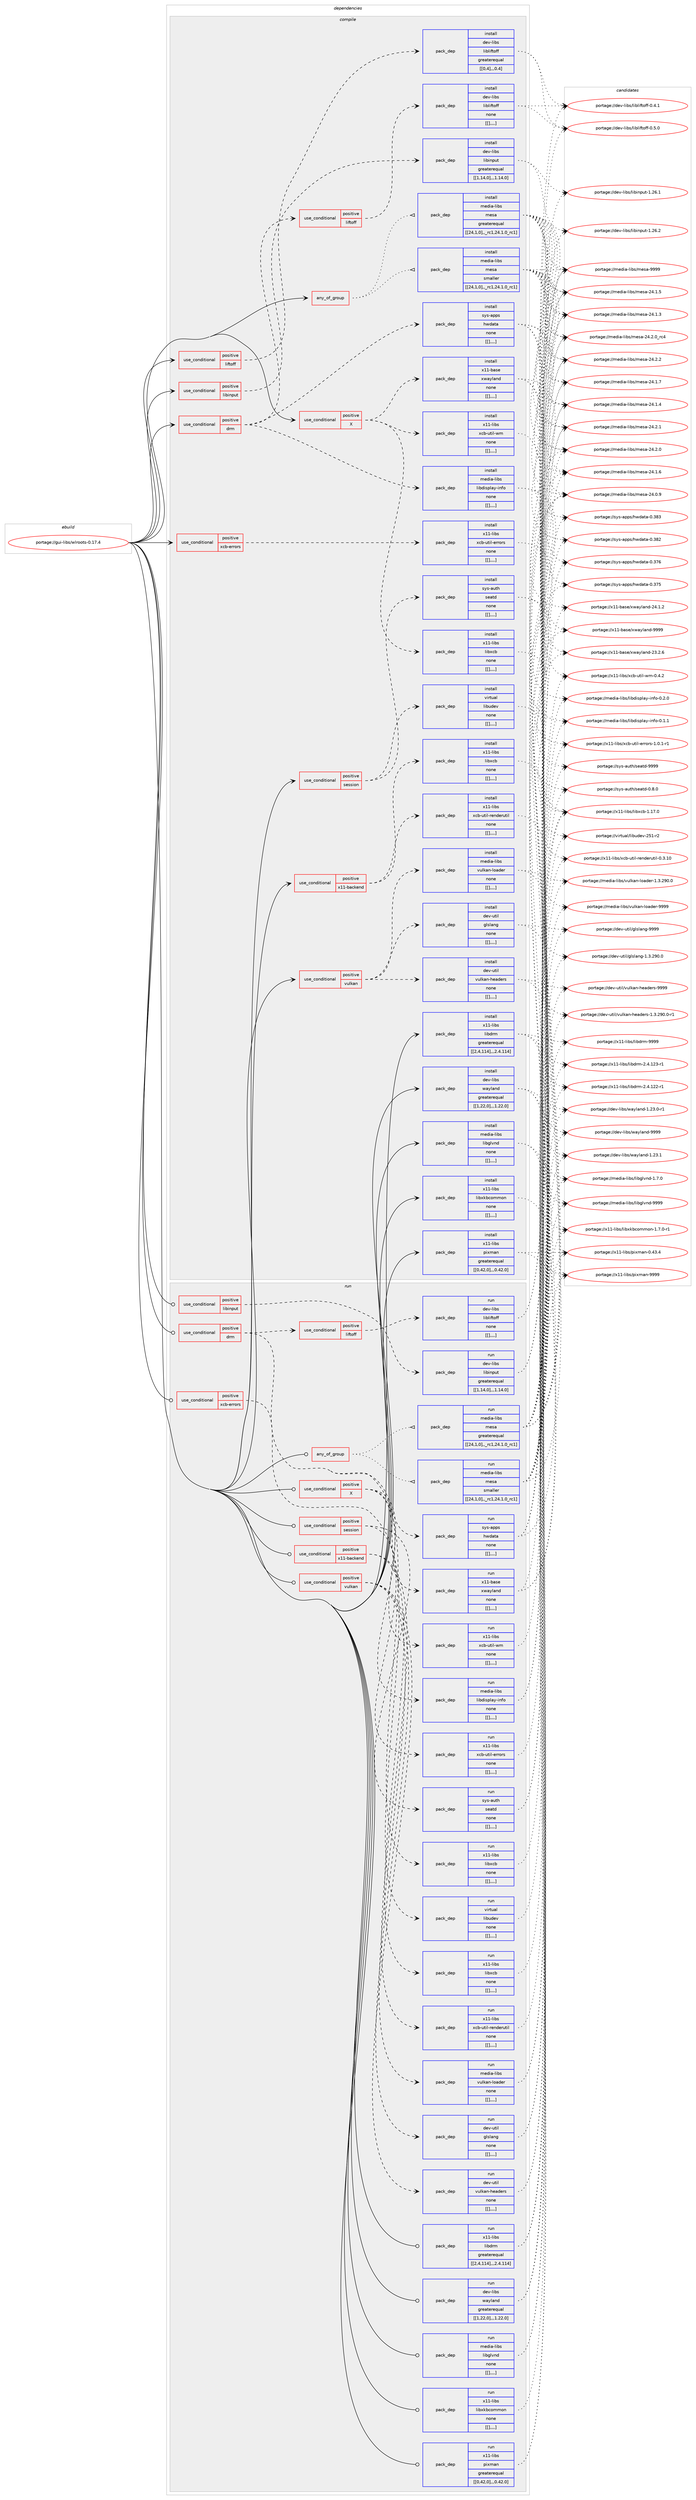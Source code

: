 digraph prolog {

# *************
# Graph options
# *************

newrank=true;
concentrate=true;
compound=true;
graph [rankdir=LR,fontname=Helvetica,fontsize=10,ranksep=1.5];#, ranksep=2.5, nodesep=0.2];
edge  [arrowhead=vee];
node  [fontname=Helvetica,fontsize=10];

# **********
# The ebuild
# **********

subgraph cluster_leftcol {
color=gray;
label=<<i>ebuild</i>>;
id [label="portage://gui-libs/wlroots-0.17.4", color=red, width=4, href="../gui-libs/wlroots-0.17.4.svg"];
}

# ****************
# The dependencies
# ****************

subgraph cluster_midcol {
color=gray;
label=<<i>dependencies</i>>;
subgraph cluster_compile {
fillcolor="#eeeeee";
style=filled;
label=<<i>compile</i>>;
subgraph any1397 {
dependency249172 [label=<<TABLE BORDER="0" CELLBORDER="1" CELLSPACING="0" CELLPADDING="4"><TR><TD CELLPADDING="10">any_of_group</TD></TR></TABLE>>, shape=none, color=red];subgraph pack179004 {
dependency249173 [label=<<TABLE BORDER="0" CELLBORDER="1" CELLSPACING="0" CELLPADDING="4" WIDTH="220"><TR><TD ROWSPAN="6" CELLPADDING="30">pack_dep</TD></TR><TR><TD WIDTH="110">install</TD></TR><TR><TD>media-libs</TD></TR><TR><TD>mesa</TD></TR><TR><TD>greaterequal</TD></TR><TR><TD>[[24,1,0],,_rc1,24.1.0_rc1]</TD></TR></TABLE>>, shape=none, color=blue];
}
dependency249172:e -> dependency249173:w [weight=20,style="dotted",arrowhead="oinv"];
subgraph pack179005 {
dependency249174 [label=<<TABLE BORDER="0" CELLBORDER="1" CELLSPACING="0" CELLPADDING="4" WIDTH="220"><TR><TD ROWSPAN="6" CELLPADDING="30">pack_dep</TD></TR><TR><TD WIDTH="110">install</TD></TR><TR><TD>media-libs</TD></TR><TR><TD>mesa</TD></TR><TR><TD>smaller</TD></TR><TR><TD>[[24,1,0],,_rc1,24.1.0_rc1]</TD></TR></TABLE>>, shape=none, color=blue];
}
dependency249172:e -> dependency249174:w [weight=20,style="dotted",arrowhead="oinv"];
}
id:e -> dependency249172:w [weight=20,style="solid",arrowhead="vee"];
subgraph cond68611 {
dependency249175 [label=<<TABLE BORDER="0" CELLBORDER="1" CELLSPACING="0" CELLPADDING="4"><TR><TD ROWSPAN="3" CELLPADDING="10">use_conditional</TD></TR><TR><TD>positive</TD></TR><TR><TD>X</TD></TR></TABLE>>, shape=none, color=red];
subgraph pack179006 {
dependency249176 [label=<<TABLE BORDER="0" CELLBORDER="1" CELLSPACING="0" CELLPADDING="4" WIDTH="220"><TR><TD ROWSPAN="6" CELLPADDING="30">pack_dep</TD></TR><TR><TD WIDTH="110">install</TD></TR><TR><TD>x11-libs</TD></TR><TR><TD>libxcb</TD></TR><TR><TD>none</TD></TR><TR><TD>[[],,,,]</TD></TR></TABLE>>, shape=none, color=blue];
}
dependency249175:e -> dependency249176:w [weight=20,style="dashed",arrowhead="vee"];
subgraph pack179007 {
dependency249177 [label=<<TABLE BORDER="0" CELLBORDER="1" CELLSPACING="0" CELLPADDING="4" WIDTH="220"><TR><TD ROWSPAN="6" CELLPADDING="30">pack_dep</TD></TR><TR><TD WIDTH="110">install</TD></TR><TR><TD>x11-libs</TD></TR><TR><TD>xcb-util-wm</TD></TR><TR><TD>none</TD></TR><TR><TD>[[],,,,]</TD></TR></TABLE>>, shape=none, color=blue];
}
dependency249175:e -> dependency249177:w [weight=20,style="dashed",arrowhead="vee"];
subgraph pack179008 {
dependency249178 [label=<<TABLE BORDER="0" CELLBORDER="1" CELLSPACING="0" CELLPADDING="4" WIDTH="220"><TR><TD ROWSPAN="6" CELLPADDING="30">pack_dep</TD></TR><TR><TD WIDTH="110">install</TD></TR><TR><TD>x11-base</TD></TR><TR><TD>xwayland</TD></TR><TR><TD>none</TD></TR><TR><TD>[[],,,,]</TD></TR></TABLE>>, shape=none, color=blue];
}
dependency249175:e -> dependency249178:w [weight=20,style="dashed",arrowhead="vee"];
}
id:e -> dependency249175:w [weight=20,style="solid",arrowhead="vee"];
subgraph cond68612 {
dependency249179 [label=<<TABLE BORDER="0" CELLBORDER="1" CELLSPACING="0" CELLPADDING="4"><TR><TD ROWSPAN="3" CELLPADDING="10">use_conditional</TD></TR><TR><TD>positive</TD></TR><TR><TD>drm</TD></TR></TABLE>>, shape=none, color=red];
subgraph pack179009 {
dependency249180 [label=<<TABLE BORDER="0" CELLBORDER="1" CELLSPACING="0" CELLPADDING="4" WIDTH="220"><TR><TD ROWSPAN="6" CELLPADDING="30">pack_dep</TD></TR><TR><TD WIDTH="110">install</TD></TR><TR><TD>media-libs</TD></TR><TR><TD>libdisplay-info</TD></TR><TR><TD>none</TD></TR><TR><TD>[[],,,,]</TD></TR></TABLE>>, shape=none, color=blue];
}
dependency249179:e -> dependency249180:w [weight=20,style="dashed",arrowhead="vee"];
subgraph pack179010 {
dependency249181 [label=<<TABLE BORDER="0" CELLBORDER="1" CELLSPACING="0" CELLPADDING="4" WIDTH="220"><TR><TD ROWSPAN="6" CELLPADDING="30">pack_dep</TD></TR><TR><TD WIDTH="110">install</TD></TR><TR><TD>sys-apps</TD></TR><TR><TD>hwdata</TD></TR><TR><TD>none</TD></TR><TR><TD>[[],,,,]</TD></TR></TABLE>>, shape=none, color=blue];
}
dependency249179:e -> dependency249181:w [weight=20,style="dashed",arrowhead="vee"];
subgraph cond68613 {
dependency249182 [label=<<TABLE BORDER="0" CELLBORDER="1" CELLSPACING="0" CELLPADDING="4"><TR><TD ROWSPAN="3" CELLPADDING="10">use_conditional</TD></TR><TR><TD>positive</TD></TR><TR><TD>liftoff</TD></TR></TABLE>>, shape=none, color=red];
subgraph pack179011 {
dependency249183 [label=<<TABLE BORDER="0" CELLBORDER="1" CELLSPACING="0" CELLPADDING="4" WIDTH="220"><TR><TD ROWSPAN="6" CELLPADDING="30">pack_dep</TD></TR><TR><TD WIDTH="110">install</TD></TR><TR><TD>dev-libs</TD></TR><TR><TD>libliftoff</TD></TR><TR><TD>none</TD></TR><TR><TD>[[],,,,]</TD></TR></TABLE>>, shape=none, color=blue];
}
dependency249182:e -> dependency249183:w [weight=20,style="dashed",arrowhead="vee"];
}
dependency249179:e -> dependency249182:w [weight=20,style="dashed",arrowhead="vee"];
}
id:e -> dependency249179:w [weight=20,style="solid",arrowhead="vee"];
subgraph cond68614 {
dependency249184 [label=<<TABLE BORDER="0" CELLBORDER="1" CELLSPACING="0" CELLPADDING="4"><TR><TD ROWSPAN="3" CELLPADDING="10">use_conditional</TD></TR><TR><TD>positive</TD></TR><TR><TD>libinput</TD></TR></TABLE>>, shape=none, color=red];
subgraph pack179012 {
dependency249185 [label=<<TABLE BORDER="0" CELLBORDER="1" CELLSPACING="0" CELLPADDING="4" WIDTH="220"><TR><TD ROWSPAN="6" CELLPADDING="30">pack_dep</TD></TR><TR><TD WIDTH="110">install</TD></TR><TR><TD>dev-libs</TD></TR><TR><TD>libinput</TD></TR><TR><TD>greaterequal</TD></TR><TR><TD>[[1,14,0],,,1.14.0]</TD></TR></TABLE>>, shape=none, color=blue];
}
dependency249184:e -> dependency249185:w [weight=20,style="dashed",arrowhead="vee"];
}
id:e -> dependency249184:w [weight=20,style="solid",arrowhead="vee"];
subgraph cond68615 {
dependency249186 [label=<<TABLE BORDER="0" CELLBORDER="1" CELLSPACING="0" CELLPADDING="4"><TR><TD ROWSPAN="3" CELLPADDING="10">use_conditional</TD></TR><TR><TD>positive</TD></TR><TR><TD>liftoff</TD></TR></TABLE>>, shape=none, color=red];
subgraph pack179013 {
dependency249187 [label=<<TABLE BORDER="0" CELLBORDER="1" CELLSPACING="0" CELLPADDING="4" WIDTH="220"><TR><TD ROWSPAN="6" CELLPADDING="30">pack_dep</TD></TR><TR><TD WIDTH="110">install</TD></TR><TR><TD>dev-libs</TD></TR><TR><TD>libliftoff</TD></TR><TR><TD>greaterequal</TD></TR><TR><TD>[[0,4],,,0.4]</TD></TR></TABLE>>, shape=none, color=blue];
}
dependency249186:e -> dependency249187:w [weight=20,style="dashed",arrowhead="vee"];
}
id:e -> dependency249186:w [weight=20,style="solid",arrowhead="vee"];
subgraph cond68616 {
dependency249188 [label=<<TABLE BORDER="0" CELLBORDER="1" CELLSPACING="0" CELLPADDING="4"><TR><TD ROWSPAN="3" CELLPADDING="10">use_conditional</TD></TR><TR><TD>positive</TD></TR><TR><TD>session</TD></TR></TABLE>>, shape=none, color=red];
subgraph pack179014 {
dependency249189 [label=<<TABLE BORDER="0" CELLBORDER="1" CELLSPACING="0" CELLPADDING="4" WIDTH="220"><TR><TD ROWSPAN="6" CELLPADDING="30">pack_dep</TD></TR><TR><TD WIDTH="110">install</TD></TR><TR><TD>sys-auth</TD></TR><TR><TD>seatd</TD></TR><TR><TD>none</TD></TR><TR><TD>[[],,,,]</TD></TR></TABLE>>, shape=none, color=blue];
}
dependency249188:e -> dependency249189:w [weight=20,style="dashed",arrowhead="vee"];
subgraph pack179015 {
dependency249190 [label=<<TABLE BORDER="0" CELLBORDER="1" CELLSPACING="0" CELLPADDING="4" WIDTH="220"><TR><TD ROWSPAN="6" CELLPADDING="30">pack_dep</TD></TR><TR><TD WIDTH="110">install</TD></TR><TR><TD>virtual</TD></TR><TR><TD>libudev</TD></TR><TR><TD>none</TD></TR><TR><TD>[[],,,,]</TD></TR></TABLE>>, shape=none, color=blue];
}
dependency249188:e -> dependency249190:w [weight=20,style="dashed",arrowhead="vee"];
}
id:e -> dependency249188:w [weight=20,style="solid",arrowhead="vee"];
subgraph cond68617 {
dependency249191 [label=<<TABLE BORDER="0" CELLBORDER="1" CELLSPACING="0" CELLPADDING="4"><TR><TD ROWSPAN="3" CELLPADDING="10">use_conditional</TD></TR><TR><TD>positive</TD></TR><TR><TD>vulkan</TD></TR></TABLE>>, shape=none, color=red];
subgraph pack179016 {
dependency249192 [label=<<TABLE BORDER="0" CELLBORDER="1" CELLSPACING="0" CELLPADDING="4" WIDTH="220"><TR><TD ROWSPAN="6" CELLPADDING="30">pack_dep</TD></TR><TR><TD WIDTH="110">install</TD></TR><TR><TD>dev-util</TD></TR><TR><TD>glslang</TD></TR><TR><TD>none</TD></TR><TR><TD>[[],,,,]</TD></TR></TABLE>>, shape=none, color=blue];
}
dependency249191:e -> dependency249192:w [weight=20,style="dashed",arrowhead="vee"];
subgraph pack179017 {
dependency249193 [label=<<TABLE BORDER="0" CELLBORDER="1" CELLSPACING="0" CELLPADDING="4" WIDTH="220"><TR><TD ROWSPAN="6" CELLPADDING="30">pack_dep</TD></TR><TR><TD WIDTH="110">install</TD></TR><TR><TD>dev-util</TD></TR><TR><TD>vulkan-headers</TD></TR><TR><TD>none</TD></TR><TR><TD>[[],,,,]</TD></TR></TABLE>>, shape=none, color=blue];
}
dependency249191:e -> dependency249193:w [weight=20,style="dashed",arrowhead="vee"];
subgraph pack179018 {
dependency249194 [label=<<TABLE BORDER="0" CELLBORDER="1" CELLSPACING="0" CELLPADDING="4" WIDTH="220"><TR><TD ROWSPAN="6" CELLPADDING="30">pack_dep</TD></TR><TR><TD WIDTH="110">install</TD></TR><TR><TD>media-libs</TD></TR><TR><TD>vulkan-loader</TD></TR><TR><TD>none</TD></TR><TR><TD>[[],,,,]</TD></TR></TABLE>>, shape=none, color=blue];
}
dependency249191:e -> dependency249194:w [weight=20,style="dashed",arrowhead="vee"];
}
id:e -> dependency249191:w [weight=20,style="solid",arrowhead="vee"];
subgraph cond68618 {
dependency249195 [label=<<TABLE BORDER="0" CELLBORDER="1" CELLSPACING="0" CELLPADDING="4"><TR><TD ROWSPAN="3" CELLPADDING="10">use_conditional</TD></TR><TR><TD>positive</TD></TR><TR><TD>x11-backend</TD></TR></TABLE>>, shape=none, color=red];
subgraph pack179019 {
dependency249196 [label=<<TABLE BORDER="0" CELLBORDER="1" CELLSPACING="0" CELLPADDING="4" WIDTH="220"><TR><TD ROWSPAN="6" CELLPADDING="30">pack_dep</TD></TR><TR><TD WIDTH="110">install</TD></TR><TR><TD>x11-libs</TD></TR><TR><TD>libxcb</TD></TR><TR><TD>none</TD></TR><TR><TD>[[],,,,]</TD></TR></TABLE>>, shape=none, color=blue];
}
dependency249195:e -> dependency249196:w [weight=20,style="dashed",arrowhead="vee"];
subgraph pack179020 {
dependency249197 [label=<<TABLE BORDER="0" CELLBORDER="1" CELLSPACING="0" CELLPADDING="4" WIDTH="220"><TR><TD ROWSPAN="6" CELLPADDING="30">pack_dep</TD></TR><TR><TD WIDTH="110">install</TD></TR><TR><TD>x11-libs</TD></TR><TR><TD>xcb-util-renderutil</TD></TR><TR><TD>none</TD></TR><TR><TD>[[],,,,]</TD></TR></TABLE>>, shape=none, color=blue];
}
dependency249195:e -> dependency249197:w [weight=20,style="dashed",arrowhead="vee"];
}
id:e -> dependency249195:w [weight=20,style="solid",arrowhead="vee"];
subgraph cond68619 {
dependency249198 [label=<<TABLE BORDER="0" CELLBORDER="1" CELLSPACING="0" CELLPADDING="4"><TR><TD ROWSPAN="3" CELLPADDING="10">use_conditional</TD></TR><TR><TD>positive</TD></TR><TR><TD>xcb-errors</TD></TR></TABLE>>, shape=none, color=red];
subgraph pack179021 {
dependency249199 [label=<<TABLE BORDER="0" CELLBORDER="1" CELLSPACING="0" CELLPADDING="4" WIDTH="220"><TR><TD ROWSPAN="6" CELLPADDING="30">pack_dep</TD></TR><TR><TD WIDTH="110">install</TD></TR><TR><TD>x11-libs</TD></TR><TR><TD>xcb-util-errors</TD></TR><TR><TD>none</TD></TR><TR><TD>[[],,,,]</TD></TR></TABLE>>, shape=none, color=blue];
}
dependency249198:e -> dependency249199:w [weight=20,style="dashed",arrowhead="vee"];
}
id:e -> dependency249198:w [weight=20,style="solid",arrowhead="vee"];
subgraph pack179022 {
dependency249200 [label=<<TABLE BORDER="0" CELLBORDER="1" CELLSPACING="0" CELLPADDING="4" WIDTH="220"><TR><TD ROWSPAN="6" CELLPADDING="30">pack_dep</TD></TR><TR><TD WIDTH="110">install</TD></TR><TR><TD>dev-libs</TD></TR><TR><TD>wayland</TD></TR><TR><TD>greaterequal</TD></TR><TR><TD>[[1,22,0],,,1.22.0]</TD></TR></TABLE>>, shape=none, color=blue];
}
id:e -> dependency249200:w [weight=20,style="solid",arrowhead="vee"];
subgraph pack179023 {
dependency249201 [label=<<TABLE BORDER="0" CELLBORDER="1" CELLSPACING="0" CELLPADDING="4" WIDTH="220"><TR><TD ROWSPAN="6" CELLPADDING="30">pack_dep</TD></TR><TR><TD WIDTH="110">install</TD></TR><TR><TD>media-libs</TD></TR><TR><TD>libglvnd</TD></TR><TR><TD>none</TD></TR><TR><TD>[[],,,,]</TD></TR></TABLE>>, shape=none, color=blue];
}
id:e -> dependency249201:w [weight=20,style="solid",arrowhead="vee"];
subgraph pack179024 {
dependency249202 [label=<<TABLE BORDER="0" CELLBORDER="1" CELLSPACING="0" CELLPADDING="4" WIDTH="220"><TR><TD ROWSPAN="6" CELLPADDING="30">pack_dep</TD></TR><TR><TD WIDTH="110">install</TD></TR><TR><TD>x11-libs</TD></TR><TR><TD>libdrm</TD></TR><TR><TD>greaterequal</TD></TR><TR><TD>[[2,4,114],,,2.4.114]</TD></TR></TABLE>>, shape=none, color=blue];
}
id:e -> dependency249202:w [weight=20,style="solid",arrowhead="vee"];
subgraph pack179025 {
dependency249203 [label=<<TABLE BORDER="0" CELLBORDER="1" CELLSPACING="0" CELLPADDING="4" WIDTH="220"><TR><TD ROWSPAN="6" CELLPADDING="30">pack_dep</TD></TR><TR><TD WIDTH="110">install</TD></TR><TR><TD>x11-libs</TD></TR><TR><TD>libxkbcommon</TD></TR><TR><TD>none</TD></TR><TR><TD>[[],,,,]</TD></TR></TABLE>>, shape=none, color=blue];
}
id:e -> dependency249203:w [weight=20,style="solid",arrowhead="vee"];
subgraph pack179026 {
dependency249204 [label=<<TABLE BORDER="0" CELLBORDER="1" CELLSPACING="0" CELLPADDING="4" WIDTH="220"><TR><TD ROWSPAN="6" CELLPADDING="30">pack_dep</TD></TR><TR><TD WIDTH="110">install</TD></TR><TR><TD>x11-libs</TD></TR><TR><TD>pixman</TD></TR><TR><TD>greaterequal</TD></TR><TR><TD>[[0,42,0],,,0.42.0]</TD></TR></TABLE>>, shape=none, color=blue];
}
id:e -> dependency249204:w [weight=20,style="solid",arrowhead="vee"];
}
subgraph cluster_compileandrun {
fillcolor="#eeeeee";
style=filled;
label=<<i>compile and run</i>>;
}
subgraph cluster_run {
fillcolor="#eeeeee";
style=filled;
label=<<i>run</i>>;
subgraph any1398 {
dependency249205 [label=<<TABLE BORDER="0" CELLBORDER="1" CELLSPACING="0" CELLPADDING="4"><TR><TD CELLPADDING="10">any_of_group</TD></TR></TABLE>>, shape=none, color=red];subgraph pack179027 {
dependency249206 [label=<<TABLE BORDER="0" CELLBORDER="1" CELLSPACING="0" CELLPADDING="4" WIDTH="220"><TR><TD ROWSPAN="6" CELLPADDING="30">pack_dep</TD></TR><TR><TD WIDTH="110">run</TD></TR><TR><TD>media-libs</TD></TR><TR><TD>mesa</TD></TR><TR><TD>greaterequal</TD></TR><TR><TD>[[24,1,0],,_rc1,24.1.0_rc1]</TD></TR></TABLE>>, shape=none, color=blue];
}
dependency249205:e -> dependency249206:w [weight=20,style="dotted",arrowhead="oinv"];
subgraph pack179028 {
dependency249207 [label=<<TABLE BORDER="0" CELLBORDER="1" CELLSPACING="0" CELLPADDING="4" WIDTH="220"><TR><TD ROWSPAN="6" CELLPADDING="30">pack_dep</TD></TR><TR><TD WIDTH="110">run</TD></TR><TR><TD>media-libs</TD></TR><TR><TD>mesa</TD></TR><TR><TD>smaller</TD></TR><TR><TD>[[24,1,0],,_rc1,24.1.0_rc1]</TD></TR></TABLE>>, shape=none, color=blue];
}
dependency249205:e -> dependency249207:w [weight=20,style="dotted",arrowhead="oinv"];
}
id:e -> dependency249205:w [weight=20,style="solid",arrowhead="odot"];
subgraph cond68620 {
dependency249208 [label=<<TABLE BORDER="0" CELLBORDER="1" CELLSPACING="0" CELLPADDING="4"><TR><TD ROWSPAN="3" CELLPADDING="10">use_conditional</TD></TR><TR><TD>positive</TD></TR><TR><TD>X</TD></TR></TABLE>>, shape=none, color=red];
subgraph pack179029 {
dependency249209 [label=<<TABLE BORDER="0" CELLBORDER="1" CELLSPACING="0" CELLPADDING="4" WIDTH="220"><TR><TD ROWSPAN="6" CELLPADDING="30">pack_dep</TD></TR><TR><TD WIDTH="110">run</TD></TR><TR><TD>x11-libs</TD></TR><TR><TD>libxcb</TD></TR><TR><TD>none</TD></TR><TR><TD>[[],,,,]</TD></TR></TABLE>>, shape=none, color=blue];
}
dependency249208:e -> dependency249209:w [weight=20,style="dashed",arrowhead="vee"];
subgraph pack179030 {
dependency249210 [label=<<TABLE BORDER="0" CELLBORDER="1" CELLSPACING="0" CELLPADDING="4" WIDTH="220"><TR><TD ROWSPAN="6" CELLPADDING="30">pack_dep</TD></TR><TR><TD WIDTH="110">run</TD></TR><TR><TD>x11-libs</TD></TR><TR><TD>xcb-util-wm</TD></TR><TR><TD>none</TD></TR><TR><TD>[[],,,,]</TD></TR></TABLE>>, shape=none, color=blue];
}
dependency249208:e -> dependency249210:w [weight=20,style="dashed",arrowhead="vee"];
subgraph pack179031 {
dependency249211 [label=<<TABLE BORDER="0" CELLBORDER="1" CELLSPACING="0" CELLPADDING="4" WIDTH="220"><TR><TD ROWSPAN="6" CELLPADDING="30">pack_dep</TD></TR><TR><TD WIDTH="110">run</TD></TR><TR><TD>x11-base</TD></TR><TR><TD>xwayland</TD></TR><TR><TD>none</TD></TR><TR><TD>[[],,,,]</TD></TR></TABLE>>, shape=none, color=blue];
}
dependency249208:e -> dependency249211:w [weight=20,style="dashed",arrowhead="vee"];
}
id:e -> dependency249208:w [weight=20,style="solid",arrowhead="odot"];
subgraph cond68621 {
dependency249212 [label=<<TABLE BORDER="0" CELLBORDER="1" CELLSPACING="0" CELLPADDING="4"><TR><TD ROWSPAN="3" CELLPADDING="10">use_conditional</TD></TR><TR><TD>positive</TD></TR><TR><TD>drm</TD></TR></TABLE>>, shape=none, color=red];
subgraph pack179032 {
dependency249213 [label=<<TABLE BORDER="0" CELLBORDER="1" CELLSPACING="0" CELLPADDING="4" WIDTH="220"><TR><TD ROWSPAN="6" CELLPADDING="30">pack_dep</TD></TR><TR><TD WIDTH="110">run</TD></TR><TR><TD>media-libs</TD></TR><TR><TD>libdisplay-info</TD></TR><TR><TD>none</TD></TR><TR><TD>[[],,,,]</TD></TR></TABLE>>, shape=none, color=blue];
}
dependency249212:e -> dependency249213:w [weight=20,style="dashed",arrowhead="vee"];
subgraph pack179033 {
dependency249214 [label=<<TABLE BORDER="0" CELLBORDER="1" CELLSPACING="0" CELLPADDING="4" WIDTH="220"><TR><TD ROWSPAN="6" CELLPADDING="30">pack_dep</TD></TR><TR><TD WIDTH="110">run</TD></TR><TR><TD>sys-apps</TD></TR><TR><TD>hwdata</TD></TR><TR><TD>none</TD></TR><TR><TD>[[],,,,]</TD></TR></TABLE>>, shape=none, color=blue];
}
dependency249212:e -> dependency249214:w [weight=20,style="dashed",arrowhead="vee"];
subgraph cond68622 {
dependency249215 [label=<<TABLE BORDER="0" CELLBORDER="1" CELLSPACING="0" CELLPADDING="4"><TR><TD ROWSPAN="3" CELLPADDING="10">use_conditional</TD></TR><TR><TD>positive</TD></TR><TR><TD>liftoff</TD></TR></TABLE>>, shape=none, color=red];
subgraph pack179034 {
dependency249216 [label=<<TABLE BORDER="0" CELLBORDER="1" CELLSPACING="0" CELLPADDING="4" WIDTH="220"><TR><TD ROWSPAN="6" CELLPADDING="30">pack_dep</TD></TR><TR><TD WIDTH="110">run</TD></TR><TR><TD>dev-libs</TD></TR><TR><TD>libliftoff</TD></TR><TR><TD>none</TD></TR><TR><TD>[[],,,,]</TD></TR></TABLE>>, shape=none, color=blue];
}
dependency249215:e -> dependency249216:w [weight=20,style="dashed",arrowhead="vee"];
}
dependency249212:e -> dependency249215:w [weight=20,style="dashed",arrowhead="vee"];
}
id:e -> dependency249212:w [weight=20,style="solid",arrowhead="odot"];
subgraph cond68623 {
dependency249217 [label=<<TABLE BORDER="0" CELLBORDER="1" CELLSPACING="0" CELLPADDING="4"><TR><TD ROWSPAN="3" CELLPADDING="10">use_conditional</TD></TR><TR><TD>positive</TD></TR><TR><TD>libinput</TD></TR></TABLE>>, shape=none, color=red];
subgraph pack179035 {
dependency249218 [label=<<TABLE BORDER="0" CELLBORDER="1" CELLSPACING="0" CELLPADDING="4" WIDTH="220"><TR><TD ROWSPAN="6" CELLPADDING="30">pack_dep</TD></TR><TR><TD WIDTH="110">run</TD></TR><TR><TD>dev-libs</TD></TR><TR><TD>libinput</TD></TR><TR><TD>greaterequal</TD></TR><TR><TD>[[1,14,0],,,1.14.0]</TD></TR></TABLE>>, shape=none, color=blue];
}
dependency249217:e -> dependency249218:w [weight=20,style="dashed",arrowhead="vee"];
}
id:e -> dependency249217:w [weight=20,style="solid",arrowhead="odot"];
subgraph cond68624 {
dependency249219 [label=<<TABLE BORDER="0" CELLBORDER="1" CELLSPACING="0" CELLPADDING="4"><TR><TD ROWSPAN="3" CELLPADDING="10">use_conditional</TD></TR><TR><TD>positive</TD></TR><TR><TD>session</TD></TR></TABLE>>, shape=none, color=red];
subgraph pack179036 {
dependency249220 [label=<<TABLE BORDER="0" CELLBORDER="1" CELLSPACING="0" CELLPADDING="4" WIDTH="220"><TR><TD ROWSPAN="6" CELLPADDING="30">pack_dep</TD></TR><TR><TD WIDTH="110">run</TD></TR><TR><TD>sys-auth</TD></TR><TR><TD>seatd</TD></TR><TR><TD>none</TD></TR><TR><TD>[[],,,,]</TD></TR></TABLE>>, shape=none, color=blue];
}
dependency249219:e -> dependency249220:w [weight=20,style="dashed",arrowhead="vee"];
subgraph pack179037 {
dependency249221 [label=<<TABLE BORDER="0" CELLBORDER="1" CELLSPACING="0" CELLPADDING="4" WIDTH="220"><TR><TD ROWSPAN="6" CELLPADDING="30">pack_dep</TD></TR><TR><TD WIDTH="110">run</TD></TR><TR><TD>virtual</TD></TR><TR><TD>libudev</TD></TR><TR><TD>none</TD></TR><TR><TD>[[],,,,]</TD></TR></TABLE>>, shape=none, color=blue];
}
dependency249219:e -> dependency249221:w [weight=20,style="dashed",arrowhead="vee"];
}
id:e -> dependency249219:w [weight=20,style="solid",arrowhead="odot"];
subgraph cond68625 {
dependency249222 [label=<<TABLE BORDER="0" CELLBORDER="1" CELLSPACING="0" CELLPADDING="4"><TR><TD ROWSPAN="3" CELLPADDING="10">use_conditional</TD></TR><TR><TD>positive</TD></TR><TR><TD>vulkan</TD></TR></TABLE>>, shape=none, color=red];
subgraph pack179038 {
dependency249223 [label=<<TABLE BORDER="0" CELLBORDER="1" CELLSPACING="0" CELLPADDING="4" WIDTH="220"><TR><TD ROWSPAN="6" CELLPADDING="30">pack_dep</TD></TR><TR><TD WIDTH="110">run</TD></TR><TR><TD>dev-util</TD></TR><TR><TD>glslang</TD></TR><TR><TD>none</TD></TR><TR><TD>[[],,,,]</TD></TR></TABLE>>, shape=none, color=blue];
}
dependency249222:e -> dependency249223:w [weight=20,style="dashed",arrowhead="vee"];
subgraph pack179039 {
dependency249224 [label=<<TABLE BORDER="0" CELLBORDER="1" CELLSPACING="0" CELLPADDING="4" WIDTH="220"><TR><TD ROWSPAN="6" CELLPADDING="30">pack_dep</TD></TR><TR><TD WIDTH="110">run</TD></TR><TR><TD>dev-util</TD></TR><TR><TD>vulkan-headers</TD></TR><TR><TD>none</TD></TR><TR><TD>[[],,,,]</TD></TR></TABLE>>, shape=none, color=blue];
}
dependency249222:e -> dependency249224:w [weight=20,style="dashed",arrowhead="vee"];
subgraph pack179040 {
dependency249225 [label=<<TABLE BORDER="0" CELLBORDER="1" CELLSPACING="0" CELLPADDING="4" WIDTH="220"><TR><TD ROWSPAN="6" CELLPADDING="30">pack_dep</TD></TR><TR><TD WIDTH="110">run</TD></TR><TR><TD>media-libs</TD></TR><TR><TD>vulkan-loader</TD></TR><TR><TD>none</TD></TR><TR><TD>[[],,,,]</TD></TR></TABLE>>, shape=none, color=blue];
}
dependency249222:e -> dependency249225:w [weight=20,style="dashed",arrowhead="vee"];
}
id:e -> dependency249222:w [weight=20,style="solid",arrowhead="odot"];
subgraph cond68626 {
dependency249226 [label=<<TABLE BORDER="0" CELLBORDER="1" CELLSPACING="0" CELLPADDING="4"><TR><TD ROWSPAN="3" CELLPADDING="10">use_conditional</TD></TR><TR><TD>positive</TD></TR><TR><TD>x11-backend</TD></TR></TABLE>>, shape=none, color=red];
subgraph pack179041 {
dependency249227 [label=<<TABLE BORDER="0" CELLBORDER="1" CELLSPACING="0" CELLPADDING="4" WIDTH="220"><TR><TD ROWSPAN="6" CELLPADDING="30">pack_dep</TD></TR><TR><TD WIDTH="110">run</TD></TR><TR><TD>x11-libs</TD></TR><TR><TD>libxcb</TD></TR><TR><TD>none</TD></TR><TR><TD>[[],,,,]</TD></TR></TABLE>>, shape=none, color=blue];
}
dependency249226:e -> dependency249227:w [weight=20,style="dashed",arrowhead="vee"];
subgraph pack179042 {
dependency249228 [label=<<TABLE BORDER="0" CELLBORDER="1" CELLSPACING="0" CELLPADDING="4" WIDTH="220"><TR><TD ROWSPAN="6" CELLPADDING="30">pack_dep</TD></TR><TR><TD WIDTH="110">run</TD></TR><TR><TD>x11-libs</TD></TR><TR><TD>xcb-util-renderutil</TD></TR><TR><TD>none</TD></TR><TR><TD>[[],,,,]</TD></TR></TABLE>>, shape=none, color=blue];
}
dependency249226:e -> dependency249228:w [weight=20,style="dashed",arrowhead="vee"];
}
id:e -> dependency249226:w [weight=20,style="solid",arrowhead="odot"];
subgraph cond68627 {
dependency249229 [label=<<TABLE BORDER="0" CELLBORDER="1" CELLSPACING="0" CELLPADDING="4"><TR><TD ROWSPAN="3" CELLPADDING="10">use_conditional</TD></TR><TR><TD>positive</TD></TR><TR><TD>xcb-errors</TD></TR></TABLE>>, shape=none, color=red];
subgraph pack179043 {
dependency249230 [label=<<TABLE BORDER="0" CELLBORDER="1" CELLSPACING="0" CELLPADDING="4" WIDTH="220"><TR><TD ROWSPAN="6" CELLPADDING="30">pack_dep</TD></TR><TR><TD WIDTH="110">run</TD></TR><TR><TD>x11-libs</TD></TR><TR><TD>xcb-util-errors</TD></TR><TR><TD>none</TD></TR><TR><TD>[[],,,,]</TD></TR></TABLE>>, shape=none, color=blue];
}
dependency249229:e -> dependency249230:w [weight=20,style="dashed",arrowhead="vee"];
}
id:e -> dependency249229:w [weight=20,style="solid",arrowhead="odot"];
subgraph pack179044 {
dependency249231 [label=<<TABLE BORDER="0" CELLBORDER="1" CELLSPACING="0" CELLPADDING="4" WIDTH="220"><TR><TD ROWSPAN="6" CELLPADDING="30">pack_dep</TD></TR><TR><TD WIDTH="110">run</TD></TR><TR><TD>dev-libs</TD></TR><TR><TD>wayland</TD></TR><TR><TD>greaterequal</TD></TR><TR><TD>[[1,22,0],,,1.22.0]</TD></TR></TABLE>>, shape=none, color=blue];
}
id:e -> dependency249231:w [weight=20,style="solid",arrowhead="odot"];
subgraph pack179045 {
dependency249232 [label=<<TABLE BORDER="0" CELLBORDER="1" CELLSPACING="0" CELLPADDING="4" WIDTH="220"><TR><TD ROWSPAN="6" CELLPADDING="30">pack_dep</TD></TR><TR><TD WIDTH="110">run</TD></TR><TR><TD>media-libs</TD></TR><TR><TD>libglvnd</TD></TR><TR><TD>none</TD></TR><TR><TD>[[],,,,]</TD></TR></TABLE>>, shape=none, color=blue];
}
id:e -> dependency249232:w [weight=20,style="solid",arrowhead="odot"];
subgraph pack179046 {
dependency249233 [label=<<TABLE BORDER="0" CELLBORDER="1" CELLSPACING="0" CELLPADDING="4" WIDTH="220"><TR><TD ROWSPAN="6" CELLPADDING="30">pack_dep</TD></TR><TR><TD WIDTH="110">run</TD></TR><TR><TD>x11-libs</TD></TR><TR><TD>libdrm</TD></TR><TR><TD>greaterequal</TD></TR><TR><TD>[[2,4,114],,,2.4.114]</TD></TR></TABLE>>, shape=none, color=blue];
}
id:e -> dependency249233:w [weight=20,style="solid",arrowhead="odot"];
subgraph pack179047 {
dependency249234 [label=<<TABLE BORDER="0" CELLBORDER="1" CELLSPACING="0" CELLPADDING="4" WIDTH="220"><TR><TD ROWSPAN="6" CELLPADDING="30">pack_dep</TD></TR><TR><TD WIDTH="110">run</TD></TR><TR><TD>x11-libs</TD></TR><TR><TD>libxkbcommon</TD></TR><TR><TD>none</TD></TR><TR><TD>[[],,,,]</TD></TR></TABLE>>, shape=none, color=blue];
}
id:e -> dependency249234:w [weight=20,style="solid",arrowhead="odot"];
subgraph pack179048 {
dependency249235 [label=<<TABLE BORDER="0" CELLBORDER="1" CELLSPACING="0" CELLPADDING="4" WIDTH="220"><TR><TD ROWSPAN="6" CELLPADDING="30">pack_dep</TD></TR><TR><TD WIDTH="110">run</TD></TR><TR><TD>x11-libs</TD></TR><TR><TD>pixman</TD></TR><TR><TD>greaterequal</TD></TR><TR><TD>[[0,42,0],,,0.42.0]</TD></TR></TABLE>>, shape=none, color=blue];
}
id:e -> dependency249235:w [weight=20,style="solid",arrowhead="odot"];
}
}

# **************
# The candidates
# **************

subgraph cluster_choices {
rank=same;
color=gray;
label=<<i>candidates</i>>;

subgraph choice179004 {
color=black;
nodesep=1;
choice10910110010597451081059811547109101115974557575757 [label="portage://media-libs/mesa-9999", color=red, width=4,href="../media-libs/mesa-9999.svg"];
choice109101100105974510810598115471091011159745505246504650 [label="portage://media-libs/mesa-24.2.2", color=red, width=4,href="../media-libs/mesa-24.2.2.svg"];
choice109101100105974510810598115471091011159745505246504649 [label="portage://media-libs/mesa-24.2.1", color=red, width=4,href="../media-libs/mesa-24.2.1.svg"];
choice109101100105974510810598115471091011159745505246504648951149952 [label="portage://media-libs/mesa-24.2.0_rc4", color=red, width=4,href="../media-libs/mesa-24.2.0_rc4.svg"];
choice109101100105974510810598115471091011159745505246504648 [label="portage://media-libs/mesa-24.2.0", color=red, width=4,href="../media-libs/mesa-24.2.0.svg"];
choice109101100105974510810598115471091011159745505246494655 [label="portage://media-libs/mesa-24.1.7", color=red, width=4,href="../media-libs/mesa-24.1.7.svg"];
choice109101100105974510810598115471091011159745505246494654 [label="portage://media-libs/mesa-24.1.6", color=red, width=4,href="../media-libs/mesa-24.1.6.svg"];
choice109101100105974510810598115471091011159745505246494653 [label="portage://media-libs/mesa-24.1.5", color=red, width=4,href="../media-libs/mesa-24.1.5.svg"];
choice109101100105974510810598115471091011159745505246494652 [label="portage://media-libs/mesa-24.1.4", color=red, width=4,href="../media-libs/mesa-24.1.4.svg"];
choice109101100105974510810598115471091011159745505246494651 [label="portage://media-libs/mesa-24.1.3", color=red, width=4,href="../media-libs/mesa-24.1.3.svg"];
choice109101100105974510810598115471091011159745505246484657 [label="portage://media-libs/mesa-24.0.9", color=red, width=4,href="../media-libs/mesa-24.0.9.svg"];
dependency249173:e -> choice10910110010597451081059811547109101115974557575757:w [style=dotted,weight="100"];
dependency249173:e -> choice109101100105974510810598115471091011159745505246504650:w [style=dotted,weight="100"];
dependency249173:e -> choice109101100105974510810598115471091011159745505246504649:w [style=dotted,weight="100"];
dependency249173:e -> choice109101100105974510810598115471091011159745505246504648951149952:w [style=dotted,weight="100"];
dependency249173:e -> choice109101100105974510810598115471091011159745505246504648:w [style=dotted,weight="100"];
dependency249173:e -> choice109101100105974510810598115471091011159745505246494655:w [style=dotted,weight="100"];
dependency249173:e -> choice109101100105974510810598115471091011159745505246494654:w [style=dotted,weight="100"];
dependency249173:e -> choice109101100105974510810598115471091011159745505246494653:w [style=dotted,weight="100"];
dependency249173:e -> choice109101100105974510810598115471091011159745505246494652:w [style=dotted,weight="100"];
dependency249173:e -> choice109101100105974510810598115471091011159745505246494651:w [style=dotted,weight="100"];
dependency249173:e -> choice109101100105974510810598115471091011159745505246484657:w [style=dotted,weight="100"];
}
subgraph choice179005 {
color=black;
nodesep=1;
choice10910110010597451081059811547109101115974557575757 [label="portage://media-libs/mesa-9999", color=red, width=4,href="../media-libs/mesa-9999.svg"];
choice109101100105974510810598115471091011159745505246504650 [label="portage://media-libs/mesa-24.2.2", color=red, width=4,href="../media-libs/mesa-24.2.2.svg"];
choice109101100105974510810598115471091011159745505246504649 [label="portage://media-libs/mesa-24.2.1", color=red, width=4,href="../media-libs/mesa-24.2.1.svg"];
choice109101100105974510810598115471091011159745505246504648951149952 [label="portage://media-libs/mesa-24.2.0_rc4", color=red, width=4,href="../media-libs/mesa-24.2.0_rc4.svg"];
choice109101100105974510810598115471091011159745505246504648 [label="portage://media-libs/mesa-24.2.0", color=red, width=4,href="../media-libs/mesa-24.2.0.svg"];
choice109101100105974510810598115471091011159745505246494655 [label="portage://media-libs/mesa-24.1.7", color=red, width=4,href="../media-libs/mesa-24.1.7.svg"];
choice109101100105974510810598115471091011159745505246494654 [label="portage://media-libs/mesa-24.1.6", color=red, width=4,href="../media-libs/mesa-24.1.6.svg"];
choice109101100105974510810598115471091011159745505246494653 [label="portage://media-libs/mesa-24.1.5", color=red, width=4,href="../media-libs/mesa-24.1.5.svg"];
choice109101100105974510810598115471091011159745505246494652 [label="portage://media-libs/mesa-24.1.4", color=red, width=4,href="../media-libs/mesa-24.1.4.svg"];
choice109101100105974510810598115471091011159745505246494651 [label="portage://media-libs/mesa-24.1.3", color=red, width=4,href="../media-libs/mesa-24.1.3.svg"];
choice109101100105974510810598115471091011159745505246484657 [label="portage://media-libs/mesa-24.0.9", color=red, width=4,href="../media-libs/mesa-24.0.9.svg"];
dependency249174:e -> choice10910110010597451081059811547109101115974557575757:w [style=dotted,weight="100"];
dependency249174:e -> choice109101100105974510810598115471091011159745505246504650:w [style=dotted,weight="100"];
dependency249174:e -> choice109101100105974510810598115471091011159745505246504649:w [style=dotted,weight="100"];
dependency249174:e -> choice109101100105974510810598115471091011159745505246504648951149952:w [style=dotted,weight="100"];
dependency249174:e -> choice109101100105974510810598115471091011159745505246504648:w [style=dotted,weight="100"];
dependency249174:e -> choice109101100105974510810598115471091011159745505246494655:w [style=dotted,weight="100"];
dependency249174:e -> choice109101100105974510810598115471091011159745505246494654:w [style=dotted,weight="100"];
dependency249174:e -> choice109101100105974510810598115471091011159745505246494653:w [style=dotted,weight="100"];
dependency249174:e -> choice109101100105974510810598115471091011159745505246494652:w [style=dotted,weight="100"];
dependency249174:e -> choice109101100105974510810598115471091011159745505246494651:w [style=dotted,weight="100"];
dependency249174:e -> choice109101100105974510810598115471091011159745505246484657:w [style=dotted,weight="100"];
}
subgraph choice179006 {
color=black;
nodesep=1;
choice120494945108105981154710810598120999845494649554648 [label="portage://x11-libs/libxcb-1.17.0", color=red, width=4,href="../x11-libs/libxcb-1.17.0.svg"];
dependency249176:e -> choice120494945108105981154710810598120999845494649554648:w [style=dotted,weight="100"];
}
subgraph choice179007 {
color=black;
nodesep=1;
choice120494945108105981154712099984511711610510845119109454846524650 [label="portage://x11-libs/xcb-util-wm-0.4.2", color=red, width=4,href="../x11-libs/xcb-util-wm-0.4.2.svg"];
dependency249177:e -> choice120494945108105981154712099984511711610510845119109454846524650:w [style=dotted,weight="100"];
}
subgraph choice179008 {
color=black;
nodesep=1;
choice12049494598971151014712011997121108971101004557575757 [label="portage://x11-base/xwayland-9999", color=red, width=4,href="../x11-base/xwayland-9999.svg"];
choice120494945989711510147120119971211089711010045505246494650 [label="portage://x11-base/xwayland-24.1.2", color=red, width=4,href="../x11-base/xwayland-24.1.2.svg"];
choice120494945989711510147120119971211089711010045505146504654 [label="portage://x11-base/xwayland-23.2.6", color=red, width=4,href="../x11-base/xwayland-23.2.6.svg"];
dependency249178:e -> choice12049494598971151014712011997121108971101004557575757:w [style=dotted,weight="100"];
dependency249178:e -> choice120494945989711510147120119971211089711010045505246494650:w [style=dotted,weight="100"];
dependency249178:e -> choice120494945989711510147120119971211089711010045505146504654:w [style=dotted,weight="100"];
}
subgraph choice179009 {
color=black;
nodesep=1;
choice10910110010597451081059811547108105981001051151121089712145105110102111454846504648 [label="portage://media-libs/libdisplay-info-0.2.0", color=red, width=4,href="../media-libs/libdisplay-info-0.2.0.svg"];
choice10910110010597451081059811547108105981001051151121089712145105110102111454846494649 [label="portage://media-libs/libdisplay-info-0.1.1", color=red, width=4,href="../media-libs/libdisplay-info-0.1.1.svg"];
dependency249180:e -> choice10910110010597451081059811547108105981001051151121089712145105110102111454846504648:w [style=dotted,weight="100"];
dependency249180:e -> choice10910110010597451081059811547108105981001051151121089712145105110102111454846494649:w [style=dotted,weight="100"];
}
subgraph choice179010 {
color=black;
nodesep=1;
choice1151211154597112112115471041191009711697454846515651 [label="portage://sys-apps/hwdata-0.383", color=red, width=4,href="../sys-apps/hwdata-0.383.svg"];
choice1151211154597112112115471041191009711697454846515650 [label="portage://sys-apps/hwdata-0.382", color=red, width=4,href="../sys-apps/hwdata-0.382.svg"];
choice1151211154597112112115471041191009711697454846515554 [label="portage://sys-apps/hwdata-0.376", color=red, width=4,href="../sys-apps/hwdata-0.376.svg"];
choice1151211154597112112115471041191009711697454846515553 [label="portage://sys-apps/hwdata-0.375", color=red, width=4,href="../sys-apps/hwdata-0.375.svg"];
dependency249181:e -> choice1151211154597112112115471041191009711697454846515651:w [style=dotted,weight="100"];
dependency249181:e -> choice1151211154597112112115471041191009711697454846515650:w [style=dotted,weight="100"];
dependency249181:e -> choice1151211154597112112115471041191009711697454846515554:w [style=dotted,weight="100"];
dependency249181:e -> choice1151211154597112112115471041191009711697454846515553:w [style=dotted,weight="100"];
}
subgraph choice179011 {
color=black;
nodesep=1;
choice10010111845108105981154710810598108105102116111102102454846534648 [label="portage://dev-libs/libliftoff-0.5.0", color=red, width=4,href="../dev-libs/libliftoff-0.5.0.svg"];
choice10010111845108105981154710810598108105102116111102102454846524649 [label="portage://dev-libs/libliftoff-0.4.1", color=red, width=4,href="../dev-libs/libliftoff-0.4.1.svg"];
dependency249183:e -> choice10010111845108105981154710810598108105102116111102102454846534648:w [style=dotted,weight="100"];
dependency249183:e -> choice10010111845108105981154710810598108105102116111102102454846524649:w [style=dotted,weight="100"];
}
subgraph choice179012 {
color=black;
nodesep=1;
choice1001011184510810598115471081059810511011211711645494650544650 [label="portage://dev-libs/libinput-1.26.2", color=red, width=4,href="../dev-libs/libinput-1.26.2.svg"];
choice1001011184510810598115471081059810511011211711645494650544649 [label="portage://dev-libs/libinput-1.26.1", color=red, width=4,href="../dev-libs/libinput-1.26.1.svg"];
dependency249185:e -> choice1001011184510810598115471081059810511011211711645494650544650:w [style=dotted,weight="100"];
dependency249185:e -> choice1001011184510810598115471081059810511011211711645494650544649:w [style=dotted,weight="100"];
}
subgraph choice179013 {
color=black;
nodesep=1;
choice10010111845108105981154710810598108105102116111102102454846534648 [label="portage://dev-libs/libliftoff-0.5.0", color=red, width=4,href="../dev-libs/libliftoff-0.5.0.svg"];
choice10010111845108105981154710810598108105102116111102102454846524649 [label="portage://dev-libs/libliftoff-0.4.1", color=red, width=4,href="../dev-libs/libliftoff-0.4.1.svg"];
dependency249187:e -> choice10010111845108105981154710810598108105102116111102102454846534648:w [style=dotted,weight="100"];
dependency249187:e -> choice10010111845108105981154710810598108105102116111102102454846524649:w [style=dotted,weight="100"];
}
subgraph choice179014 {
color=black;
nodesep=1;
choice115121115459711711610447115101971161004557575757 [label="portage://sys-auth/seatd-9999", color=red, width=4,href="../sys-auth/seatd-9999.svg"];
choice11512111545971171161044711510197116100454846564648 [label="portage://sys-auth/seatd-0.8.0", color=red, width=4,href="../sys-auth/seatd-0.8.0.svg"];
dependency249189:e -> choice115121115459711711610447115101971161004557575757:w [style=dotted,weight="100"];
dependency249189:e -> choice11512111545971171161044711510197116100454846564648:w [style=dotted,weight="100"];
}
subgraph choice179015 {
color=black;
nodesep=1;
choice118105114116117971084710810598117100101118455053494511450 [label="portage://virtual/libudev-251-r2", color=red, width=4,href="../virtual/libudev-251-r2.svg"];
dependency249190:e -> choice118105114116117971084710810598117100101118455053494511450:w [style=dotted,weight="100"];
}
subgraph choice179016 {
color=black;
nodesep=1;
choice1001011184511711610510847103108115108971101034557575757 [label="portage://dev-util/glslang-9999", color=red, width=4,href="../dev-util/glslang-9999.svg"];
choice10010111845117116105108471031081151089711010345494651465057484648 [label="portage://dev-util/glslang-1.3.290.0", color=red, width=4,href="../dev-util/glslang-1.3.290.0.svg"];
dependency249192:e -> choice1001011184511711610510847103108115108971101034557575757:w [style=dotted,weight="100"];
dependency249192:e -> choice10010111845117116105108471031081151089711010345494651465057484648:w [style=dotted,weight="100"];
}
subgraph choice179017 {
color=black;
nodesep=1;
choice10010111845117116105108471181171081079711045104101971001011141154557575757 [label="portage://dev-util/vulkan-headers-9999", color=red, width=4,href="../dev-util/vulkan-headers-9999.svg"];
choice1001011184511711610510847118117108107971104510410197100101114115454946514650574846484511449 [label="portage://dev-util/vulkan-headers-1.3.290.0-r1", color=red, width=4,href="../dev-util/vulkan-headers-1.3.290.0-r1.svg"];
dependency249193:e -> choice10010111845117116105108471181171081079711045104101971001011141154557575757:w [style=dotted,weight="100"];
dependency249193:e -> choice1001011184511711610510847118117108107971104510410197100101114115454946514650574846484511449:w [style=dotted,weight="100"];
}
subgraph choice179018 {
color=black;
nodesep=1;
choice109101100105974510810598115471181171081079711045108111971001011144557575757 [label="portage://media-libs/vulkan-loader-9999", color=red, width=4,href="../media-libs/vulkan-loader-9999.svg"];
choice1091011001059745108105981154711811710810797110451081119710010111445494651465057484648 [label="portage://media-libs/vulkan-loader-1.3.290.0", color=red, width=4,href="../media-libs/vulkan-loader-1.3.290.0.svg"];
dependency249194:e -> choice109101100105974510810598115471181171081079711045108111971001011144557575757:w [style=dotted,weight="100"];
dependency249194:e -> choice1091011001059745108105981154711811710810797110451081119710010111445494651465057484648:w [style=dotted,weight="100"];
}
subgraph choice179019 {
color=black;
nodesep=1;
choice120494945108105981154710810598120999845494649554648 [label="portage://x11-libs/libxcb-1.17.0", color=red, width=4,href="../x11-libs/libxcb-1.17.0.svg"];
dependency249196:e -> choice120494945108105981154710810598120999845494649554648:w [style=dotted,weight="100"];
}
subgraph choice179020 {
color=black;
nodesep=1;
choice12049494510810598115471209998451171161051084511410111010010111411711610510845484651464948 [label="portage://x11-libs/xcb-util-renderutil-0.3.10", color=red, width=4,href="../x11-libs/xcb-util-renderutil-0.3.10.svg"];
dependency249197:e -> choice12049494510810598115471209998451171161051084511410111010010111411711610510845484651464948:w [style=dotted,weight="100"];
}
subgraph choice179021 {
color=black;
nodesep=1;
choice1204949451081059811547120999845117116105108451011141141111141154549464846494511449 [label="portage://x11-libs/xcb-util-errors-1.0.1-r1", color=red, width=4,href="../x11-libs/xcb-util-errors-1.0.1-r1.svg"];
dependency249199:e -> choice1204949451081059811547120999845117116105108451011141141111141154549464846494511449:w [style=dotted,weight="100"];
}
subgraph choice179022 {
color=black;
nodesep=1;
choice10010111845108105981154711997121108971101004557575757 [label="portage://dev-libs/wayland-9999", color=red, width=4,href="../dev-libs/wayland-9999.svg"];
choice100101118451081059811547119971211089711010045494650514649 [label="portage://dev-libs/wayland-1.23.1", color=red, width=4,href="../dev-libs/wayland-1.23.1.svg"];
choice1001011184510810598115471199712110897110100454946505146484511449 [label="portage://dev-libs/wayland-1.23.0-r1", color=red, width=4,href="../dev-libs/wayland-1.23.0-r1.svg"];
dependency249200:e -> choice10010111845108105981154711997121108971101004557575757:w [style=dotted,weight="100"];
dependency249200:e -> choice100101118451081059811547119971211089711010045494650514649:w [style=dotted,weight="100"];
dependency249200:e -> choice1001011184510810598115471199712110897110100454946505146484511449:w [style=dotted,weight="100"];
}
subgraph choice179023 {
color=black;
nodesep=1;
choice10910110010597451081059811547108105981031081181101004557575757 [label="portage://media-libs/libglvnd-9999", color=red, width=4,href="../media-libs/libglvnd-9999.svg"];
choice1091011001059745108105981154710810598103108118110100454946554648 [label="portage://media-libs/libglvnd-1.7.0", color=red, width=4,href="../media-libs/libglvnd-1.7.0.svg"];
dependency249201:e -> choice10910110010597451081059811547108105981031081181101004557575757:w [style=dotted,weight="100"];
dependency249201:e -> choice1091011001059745108105981154710810598103108118110100454946554648:w [style=dotted,weight="100"];
}
subgraph choice179024 {
color=black;
nodesep=1;
choice1204949451081059811547108105981001141094557575757 [label="portage://x11-libs/libdrm-9999", color=red, width=4,href="../x11-libs/libdrm-9999.svg"];
choice12049494510810598115471081059810011410945504652464950514511449 [label="portage://x11-libs/libdrm-2.4.123-r1", color=red, width=4,href="../x11-libs/libdrm-2.4.123-r1.svg"];
choice12049494510810598115471081059810011410945504652464950504511449 [label="portage://x11-libs/libdrm-2.4.122-r1", color=red, width=4,href="../x11-libs/libdrm-2.4.122-r1.svg"];
dependency249202:e -> choice1204949451081059811547108105981001141094557575757:w [style=dotted,weight="100"];
dependency249202:e -> choice12049494510810598115471081059810011410945504652464950514511449:w [style=dotted,weight="100"];
dependency249202:e -> choice12049494510810598115471081059810011410945504652464950504511449:w [style=dotted,weight="100"];
}
subgraph choice179025 {
color=black;
nodesep=1;
choice12049494510810598115471081059812010798991111091091111104549465546484511449 [label="portage://x11-libs/libxkbcommon-1.7.0-r1", color=red, width=4,href="../x11-libs/libxkbcommon-1.7.0-r1.svg"];
dependency249203:e -> choice12049494510810598115471081059812010798991111091091111104549465546484511449:w [style=dotted,weight="100"];
}
subgraph choice179026 {
color=black;
nodesep=1;
choice1204949451081059811547112105120109971104557575757 [label="portage://x11-libs/pixman-9999", color=red, width=4,href="../x11-libs/pixman-9999.svg"];
choice12049494510810598115471121051201099711045484652514652 [label="portage://x11-libs/pixman-0.43.4", color=red, width=4,href="../x11-libs/pixman-0.43.4.svg"];
dependency249204:e -> choice1204949451081059811547112105120109971104557575757:w [style=dotted,weight="100"];
dependency249204:e -> choice12049494510810598115471121051201099711045484652514652:w [style=dotted,weight="100"];
}
subgraph choice179027 {
color=black;
nodesep=1;
choice10910110010597451081059811547109101115974557575757 [label="portage://media-libs/mesa-9999", color=red, width=4,href="../media-libs/mesa-9999.svg"];
choice109101100105974510810598115471091011159745505246504650 [label="portage://media-libs/mesa-24.2.2", color=red, width=4,href="../media-libs/mesa-24.2.2.svg"];
choice109101100105974510810598115471091011159745505246504649 [label="portage://media-libs/mesa-24.2.1", color=red, width=4,href="../media-libs/mesa-24.2.1.svg"];
choice109101100105974510810598115471091011159745505246504648951149952 [label="portage://media-libs/mesa-24.2.0_rc4", color=red, width=4,href="../media-libs/mesa-24.2.0_rc4.svg"];
choice109101100105974510810598115471091011159745505246504648 [label="portage://media-libs/mesa-24.2.0", color=red, width=4,href="../media-libs/mesa-24.2.0.svg"];
choice109101100105974510810598115471091011159745505246494655 [label="portage://media-libs/mesa-24.1.7", color=red, width=4,href="../media-libs/mesa-24.1.7.svg"];
choice109101100105974510810598115471091011159745505246494654 [label="portage://media-libs/mesa-24.1.6", color=red, width=4,href="../media-libs/mesa-24.1.6.svg"];
choice109101100105974510810598115471091011159745505246494653 [label="portage://media-libs/mesa-24.1.5", color=red, width=4,href="../media-libs/mesa-24.1.5.svg"];
choice109101100105974510810598115471091011159745505246494652 [label="portage://media-libs/mesa-24.1.4", color=red, width=4,href="../media-libs/mesa-24.1.4.svg"];
choice109101100105974510810598115471091011159745505246494651 [label="portage://media-libs/mesa-24.1.3", color=red, width=4,href="../media-libs/mesa-24.1.3.svg"];
choice109101100105974510810598115471091011159745505246484657 [label="portage://media-libs/mesa-24.0.9", color=red, width=4,href="../media-libs/mesa-24.0.9.svg"];
dependency249206:e -> choice10910110010597451081059811547109101115974557575757:w [style=dotted,weight="100"];
dependency249206:e -> choice109101100105974510810598115471091011159745505246504650:w [style=dotted,weight="100"];
dependency249206:e -> choice109101100105974510810598115471091011159745505246504649:w [style=dotted,weight="100"];
dependency249206:e -> choice109101100105974510810598115471091011159745505246504648951149952:w [style=dotted,weight="100"];
dependency249206:e -> choice109101100105974510810598115471091011159745505246504648:w [style=dotted,weight="100"];
dependency249206:e -> choice109101100105974510810598115471091011159745505246494655:w [style=dotted,weight="100"];
dependency249206:e -> choice109101100105974510810598115471091011159745505246494654:w [style=dotted,weight="100"];
dependency249206:e -> choice109101100105974510810598115471091011159745505246494653:w [style=dotted,weight="100"];
dependency249206:e -> choice109101100105974510810598115471091011159745505246494652:w [style=dotted,weight="100"];
dependency249206:e -> choice109101100105974510810598115471091011159745505246494651:w [style=dotted,weight="100"];
dependency249206:e -> choice109101100105974510810598115471091011159745505246484657:w [style=dotted,weight="100"];
}
subgraph choice179028 {
color=black;
nodesep=1;
choice10910110010597451081059811547109101115974557575757 [label="portage://media-libs/mesa-9999", color=red, width=4,href="../media-libs/mesa-9999.svg"];
choice109101100105974510810598115471091011159745505246504650 [label="portage://media-libs/mesa-24.2.2", color=red, width=4,href="../media-libs/mesa-24.2.2.svg"];
choice109101100105974510810598115471091011159745505246504649 [label="portage://media-libs/mesa-24.2.1", color=red, width=4,href="../media-libs/mesa-24.2.1.svg"];
choice109101100105974510810598115471091011159745505246504648951149952 [label="portage://media-libs/mesa-24.2.0_rc4", color=red, width=4,href="../media-libs/mesa-24.2.0_rc4.svg"];
choice109101100105974510810598115471091011159745505246504648 [label="portage://media-libs/mesa-24.2.0", color=red, width=4,href="../media-libs/mesa-24.2.0.svg"];
choice109101100105974510810598115471091011159745505246494655 [label="portage://media-libs/mesa-24.1.7", color=red, width=4,href="../media-libs/mesa-24.1.7.svg"];
choice109101100105974510810598115471091011159745505246494654 [label="portage://media-libs/mesa-24.1.6", color=red, width=4,href="../media-libs/mesa-24.1.6.svg"];
choice109101100105974510810598115471091011159745505246494653 [label="portage://media-libs/mesa-24.1.5", color=red, width=4,href="../media-libs/mesa-24.1.5.svg"];
choice109101100105974510810598115471091011159745505246494652 [label="portage://media-libs/mesa-24.1.4", color=red, width=4,href="../media-libs/mesa-24.1.4.svg"];
choice109101100105974510810598115471091011159745505246494651 [label="portage://media-libs/mesa-24.1.3", color=red, width=4,href="../media-libs/mesa-24.1.3.svg"];
choice109101100105974510810598115471091011159745505246484657 [label="portage://media-libs/mesa-24.0.9", color=red, width=4,href="../media-libs/mesa-24.0.9.svg"];
dependency249207:e -> choice10910110010597451081059811547109101115974557575757:w [style=dotted,weight="100"];
dependency249207:e -> choice109101100105974510810598115471091011159745505246504650:w [style=dotted,weight="100"];
dependency249207:e -> choice109101100105974510810598115471091011159745505246504649:w [style=dotted,weight="100"];
dependency249207:e -> choice109101100105974510810598115471091011159745505246504648951149952:w [style=dotted,weight="100"];
dependency249207:e -> choice109101100105974510810598115471091011159745505246504648:w [style=dotted,weight="100"];
dependency249207:e -> choice109101100105974510810598115471091011159745505246494655:w [style=dotted,weight="100"];
dependency249207:e -> choice109101100105974510810598115471091011159745505246494654:w [style=dotted,weight="100"];
dependency249207:e -> choice109101100105974510810598115471091011159745505246494653:w [style=dotted,weight="100"];
dependency249207:e -> choice109101100105974510810598115471091011159745505246494652:w [style=dotted,weight="100"];
dependency249207:e -> choice109101100105974510810598115471091011159745505246494651:w [style=dotted,weight="100"];
dependency249207:e -> choice109101100105974510810598115471091011159745505246484657:w [style=dotted,weight="100"];
}
subgraph choice179029 {
color=black;
nodesep=1;
choice120494945108105981154710810598120999845494649554648 [label="portage://x11-libs/libxcb-1.17.0", color=red, width=4,href="../x11-libs/libxcb-1.17.0.svg"];
dependency249209:e -> choice120494945108105981154710810598120999845494649554648:w [style=dotted,weight="100"];
}
subgraph choice179030 {
color=black;
nodesep=1;
choice120494945108105981154712099984511711610510845119109454846524650 [label="portage://x11-libs/xcb-util-wm-0.4.2", color=red, width=4,href="../x11-libs/xcb-util-wm-0.4.2.svg"];
dependency249210:e -> choice120494945108105981154712099984511711610510845119109454846524650:w [style=dotted,weight="100"];
}
subgraph choice179031 {
color=black;
nodesep=1;
choice12049494598971151014712011997121108971101004557575757 [label="portage://x11-base/xwayland-9999", color=red, width=4,href="../x11-base/xwayland-9999.svg"];
choice120494945989711510147120119971211089711010045505246494650 [label="portage://x11-base/xwayland-24.1.2", color=red, width=4,href="../x11-base/xwayland-24.1.2.svg"];
choice120494945989711510147120119971211089711010045505146504654 [label="portage://x11-base/xwayland-23.2.6", color=red, width=4,href="../x11-base/xwayland-23.2.6.svg"];
dependency249211:e -> choice12049494598971151014712011997121108971101004557575757:w [style=dotted,weight="100"];
dependency249211:e -> choice120494945989711510147120119971211089711010045505246494650:w [style=dotted,weight="100"];
dependency249211:e -> choice120494945989711510147120119971211089711010045505146504654:w [style=dotted,weight="100"];
}
subgraph choice179032 {
color=black;
nodesep=1;
choice10910110010597451081059811547108105981001051151121089712145105110102111454846504648 [label="portage://media-libs/libdisplay-info-0.2.0", color=red, width=4,href="../media-libs/libdisplay-info-0.2.0.svg"];
choice10910110010597451081059811547108105981001051151121089712145105110102111454846494649 [label="portage://media-libs/libdisplay-info-0.1.1", color=red, width=4,href="../media-libs/libdisplay-info-0.1.1.svg"];
dependency249213:e -> choice10910110010597451081059811547108105981001051151121089712145105110102111454846504648:w [style=dotted,weight="100"];
dependency249213:e -> choice10910110010597451081059811547108105981001051151121089712145105110102111454846494649:w [style=dotted,weight="100"];
}
subgraph choice179033 {
color=black;
nodesep=1;
choice1151211154597112112115471041191009711697454846515651 [label="portage://sys-apps/hwdata-0.383", color=red, width=4,href="../sys-apps/hwdata-0.383.svg"];
choice1151211154597112112115471041191009711697454846515650 [label="portage://sys-apps/hwdata-0.382", color=red, width=4,href="../sys-apps/hwdata-0.382.svg"];
choice1151211154597112112115471041191009711697454846515554 [label="portage://sys-apps/hwdata-0.376", color=red, width=4,href="../sys-apps/hwdata-0.376.svg"];
choice1151211154597112112115471041191009711697454846515553 [label="portage://sys-apps/hwdata-0.375", color=red, width=4,href="../sys-apps/hwdata-0.375.svg"];
dependency249214:e -> choice1151211154597112112115471041191009711697454846515651:w [style=dotted,weight="100"];
dependency249214:e -> choice1151211154597112112115471041191009711697454846515650:w [style=dotted,weight="100"];
dependency249214:e -> choice1151211154597112112115471041191009711697454846515554:w [style=dotted,weight="100"];
dependency249214:e -> choice1151211154597112112115471041191009711697454846515553:w [style=dotted,weight="100"];
}
subgraph choice179034 {
color=black;
nodesep=1;
choice10010111845108105981154710810598108105102116111102102454846534648 [label="portage://dev-libs/libliftoff-0.5.0", color=red, width=4,href="../dev-libs/libliftoff-0.5.0.svg"];
choice10010111845108105981154710810598108105102116111102102454846524649 [label="portage://dev-libs/libliftoff-0.4.1", color=red, width=4,href="../dev-libs/libliftoff-0.4.1.svg"];
dependency249216:e -> choice10010111845108105981154710810598108105102116111102102454846534648:w [style=dotted,weight="100"];
dependency249216:e -> choice10010111845108105981154710810598108105102116111102102454846524649:w [style=dotted,weight="100"];
}
subgraph choice179035 {
color=black;
nodesep=1;
choice1001011184510810598115471081059810511011211711645494650544650 [label="portage://dev-libs/libinput-1.26.2", color=red, width=4,href="../dev-libs/libinput-1.26.2.svg"];
choice1001011184510810598115471081059810511011211711645494650544649 [label="portage://dev-libs/libinput-1.26.1", color=red, width=4,href="../dev-libs/libinput-1.26.1.svg"];
dependency249218:e -> choice1001011184510810598115471081059810511011211711645494650544650:w [style=dotted,weight="100"];
dependency249218:e -> choice1001011184510810598115471081059810511011211711645494650544649:w [style=dotted,weight="100"];
}
subgraph choice179036 {
color=black;
nodesep=1;
choice115121115459711711610447115101971161004557575757 [label="portage://sys-auth/seatd-9999", color=red, width=4,href="../sys-auth/seatd-9999.svg"];
choice11512111545971171161044711510197116100454846564648 [label="portage://sys-auth/seatd-0.8.0", color=red, width=4,href="../sys-auth/seatd-0.8.0.svg"];
dependency249220:e -> choice115121115459711711610447115101971161004557575757:w [style=dotted,weight="100"];
dependency249220:e -> choice11512111545971171161044711510197116100454846564648:w [style=dotted,weight="100"];
}
subgraph choice179037 {
color=black;
nodesep=1;
choice118105114116117971084710810598117100101118455053494511450 [label="portage://virtual/libudev-251-r2", color=red, width=4,href="../virtual/libudev-251-r2.svg"];
dependency249221:e -> choice118105114116117971084710810598117100101118455053494511450:w [style=dotted,weight="100"];
}
subgraph choice179038 {
color=black;
nodesep=1;
choice1001011184511711610510847103108115108971101034557575757 [label="portage://dev-util/glslang-9999", color=red, width=4,href="../dev-util/glslang-9999.svg"];
choice10010111845117116105108471031081151089711010345494651465057484648 [label="portage://dev-util/glslang-1.3.290.0", color=red, width=4,href="../dev-util/glslang-1.3.290.0.svg"];
dependency249223:e -> choice1001011184511711610510847103108115108971101034557575757:w [style=dotted,weight="100"];
dependency249223:e -> choice10010111845117116105108471031081151089711010345494651465057484648:w [style=dotted,weight="100"];
}
subgraph choice179039 {
color=black;
nodesep=1;
choice10010111845117116105108471181171081079711045104101971001011141154557575757 [label="portage://dev-util/vulkan-headers-9999", color=red, width=4,href="../dev-util/vulkan-headers-9999.svg"];
choice1001011184511711610510847118117108107971104510410197100101114115454946514650574846484511449 [label="portage://dev-util/vulkan-headers-1.3.290.0-r1", color=red, width=4,href="../dev-util/vulkan-headers-1.3.290.0-r1.svg"];
dependency249224:e -> choice10010111845117116105108471181171081079711045104101971001011141154557575757:w [style=dotted,weight="100"];
dependency249224:e -> choice1001011184511711610510847118117108107971104510410197100101114115454946514650574846484511449:w [style=dotted,weight="100"];
}
subgraph choice179040 {
color=black;
nodesep=1;
choice109101100105974510810598115471181171081079711045108111971001011144557575757 [label="portage://media-libs/vulkan-loader-9999", color=red, width=4,href="../media-libs/vulkan-loader-9999.svg"];
choice1091011001059745108105981154711811710810797110451081119710010111445494651465057484648 [label="portage://media-libs/vulkan-loader-1.3.290.0", color=red, width=4,href="../media-libs/vulkan-loader-1.3.290.0.svg"];
dependency249225:e -> choice109101100105974510810598115471181171081079711045108111971001011144557575757:w [style=dotted,weight="100"];
dependency249225:e -> choice1091011001059745108105981154711811710810797110451081119710010111445494651465057484648:w [style=dotted,weight="100"];
}
subgraph choice179041 {
color=black;
nodesep=1;
choice120494945108105981154710810598120999845494649554648 [label="portage://x11-libs/libxcb-1.17.0", color=red, width=4,href="../x11-libs/libxcb-1.17.0.svg"];
dependency249227:e -> choice120494945108105981154710810598120999845494649554648:w [style=dotted,weight="100"];
}
subgraph choice179042 {
color=black;
nodesep=1;
choice12049494510810598115471209998451171161051084511410111010010111411711610510845484651464948 [label="portage://x11-libs/xcb-util-renderutil-0.3.10", color=red, width=4,href="../x11-libs/xcb-util-renderutil-0.3.10.svg"];
dependency249228:e -> choice12049494510810598115471209998451171161051084511410111010010111411711610510845484651464948:w [style=dotted,weight="100"];
}
subgraph choice179043 {
color=black;
nodesep=1;
choice1204949451081059811547120999845117116105108451011141141111141154549464846494511449 [label="portage://x11-libs/xcb-util-errors-1.0.1-r1", color=red, width=4,href="../x11-libs/xcb-util-errors-1.0.1-r1.svg"];
dependency249230:e -> choice1204949451081059811547120999845117116105108451011141141111141154549464846494511449:w [style=dotted,weight="100"];
}
subgraph choice179044 {
color=black;
nodesep=1;
choice10010111845108105981154711997121108971101004557575757 [label="portage://dev-libs/wayland-9999", color=red, width=4,href="../dev-libs/wayland-9999.svg"];
choice100101118451081059811547119971211089711010045494650514649 [label="portage://dev-libs/wayland-1.23.1", color=red, width=4,href="../dev-libs/wayland-1.23.1.svg"];
choice1001011184510810598115471199712110897110100454946505146484511449 [label="portage://dev-libs/wayland-1.23.0-r1", color=red, width=4,href="../dev-libs/wayland-1.23.0-r1.svg"];
dependency249231:e -> choice10010111845108105981154711997121108971101004557575757:w [style=dotted,weight="100"];
dependency249231:e -> choice100101118451081059811547119971211089711010045494650514649:w [style=dotted,weight="100"];
dependency249231:e -> choice1001011184510810598115471199712110897110100454946505146484511449:w [style=dotted,weight="100"];
}
subgraph choice179045 {
color=black;
nodesep=1;
choice10910110010597451081059811547108105981031081181101004557575757 [label="portage://media-libs/libglvnd-9999", color=red, width=4,href="../media-libs/libglvnd-9999.svg"];
choice1091011001059745108105981154710810598103108118110100454946554648 [label="portage://media-libs/libglvnd-1.7.0", color=red, width=4,href="../media-libs/libglvnd-1.7.0.svg"];
dependency249232:e -> choice10910110010597451081059811547108105981031081181101004557575757:w [style=dotted,weight="100"];
dependency249232:e -> choice1091011001059745108105981154710810598103108118110100454946554648:w [style=dotted,weight="100"];
}
subgraph choice179046 {
color=black;
nodesep=1;
choice1204949451081059811547108105981001141094557575757 [label="portage://x11-libs/libdrm-9999", color=red, width=4,href="../x11-libs/libdrm-9999.svg"];
choice12049494510810598115471081059810011410945504652464950514511449 [label="portage://x11-libs/libdrm-2.4.123-r1", color=red, width=4,href="../x11-libs/libdrm-2.4.123-r1.svg"];
choice12049494510810598115471081059810011410945504652464950504511449 [label="portage://x11-libs/libdrm-2.4.122-r1", color=red, width=4,href="../x11-libs/libdrm-2.4.122-r1.svg"];
dependency249233:e -> choice1204949451081059811547108105981001141094557575757:w [style=dotted,weight="100"];
dependency249233:e -> choice12049494510810598115471081059810011410945504652464950514511449:w [style=dotted,weight="100"];
dependency249233:e -> choice12049494510810598115471081059810011410945504652464950504511449:w [style=dotted,weight="100"];
}
subgraph choice179047 {
color=black;
nodesep=1;
choice12049494510810598115471081059812010798991111091091111104549465546484511449 [label="portage://x11-libs/libxkbcommon-1.7.0-r1", color=red, width=4,href="../x11-libs/libxkbcommon-1.7.0-r1.svg"];
dependency249234:e -> choice12049494510810598115471081059812010798991111091091111104549465546484511449:w [style=dotted,weight="100"];
}
subgraph choice179048 {
color=black;
nodesep=1;
choice1204949451081059811547112105120109971104557575757 [label="portage://x11-libs/pixman-9999", color=red, width=4,href="../x11-libs/pixman-9999.svg"];
choice12049494510810598115471121051201099711045484652514652 [label="portage://x11-libs/pixman-0.43.4", color=red, width=4,href="../x11-libs/pixman-0.43.4.svg"];
dependency249235:e -> choice1204949451081059811547112105120109971104557575757:w [style=dotted,weight="100"];
dependency249235:e -> choice12049494510810598115471121051201099711045484652514652:w [style=dotted,weight="100"];
}
}

}
